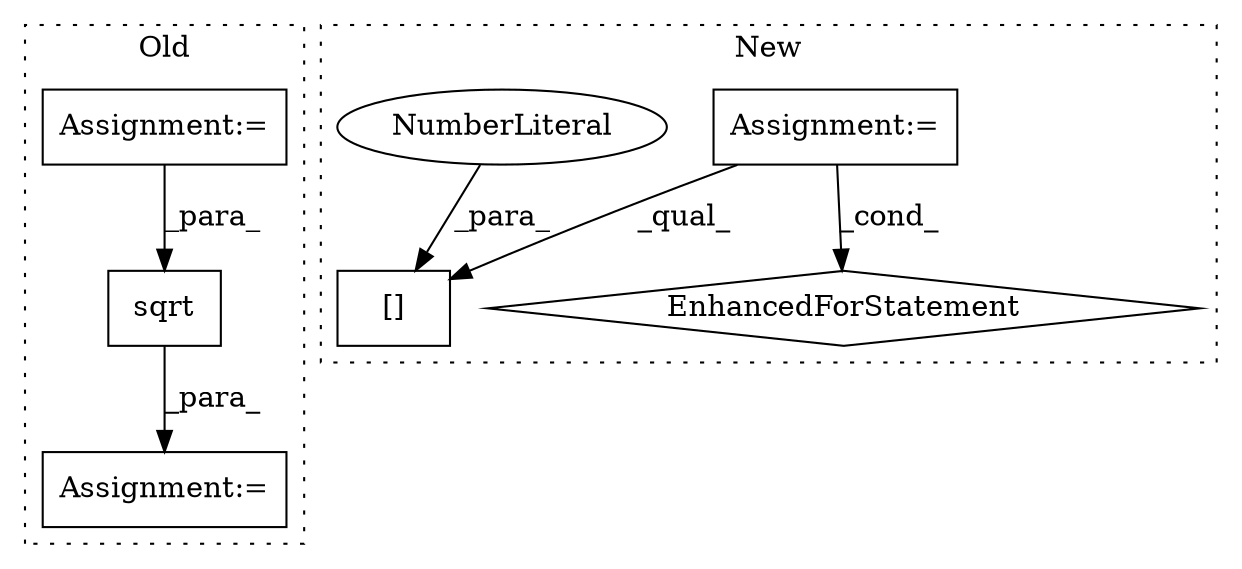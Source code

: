 digraph G {
subgraph cluster0 {
1 [label="sqrt" a="32" s="2284,2291" l="5,1" shape="box"];
4 [label="Assignment:=" a="7" s="2277" l="1" shape="box"];
5 [label="Assignment:=" a="7" s="2219" l="1" shape="box"];
label = "Old";
style="dotted";
}
subgraph cluster1 {
2 [label="EnhancedForStatement" a="70" s="2438,2537" l="82,2" shape="diamond"];
3 [label="Assignment:=" a="7" s="2438,2537" l="82,2" shape="box"];
6 [label="[]" a="2" s="2624,2647" l="22,1" shape="box"];
7 [label="NumberLiteral" a="34" s="2646" l="1" shape="ellipse"];
label = "New";
style="dotted";
}
1 -> 4 [label="_para_"];
3 -> 6 [label="_qual_"];
3 -> 2 [label="_cond_"];
5 -> 1 [label="_para_"];
7 -> 6 [label="_para_"];
}